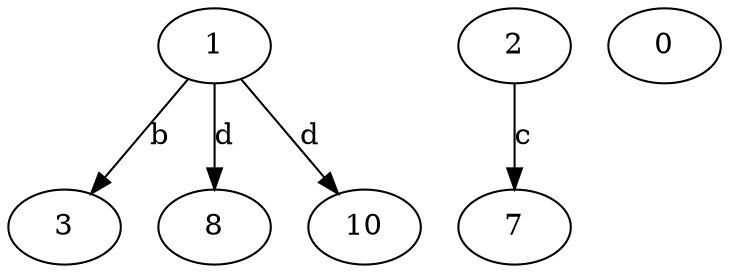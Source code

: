 strict digraph  {
1;
2;
3;
7;
8;
0;
10;
1 -> 3  [label=b];
1 -> 8  [label=d];
1 -> 10  [label=d];
2 -> 7  [label=c];
}
